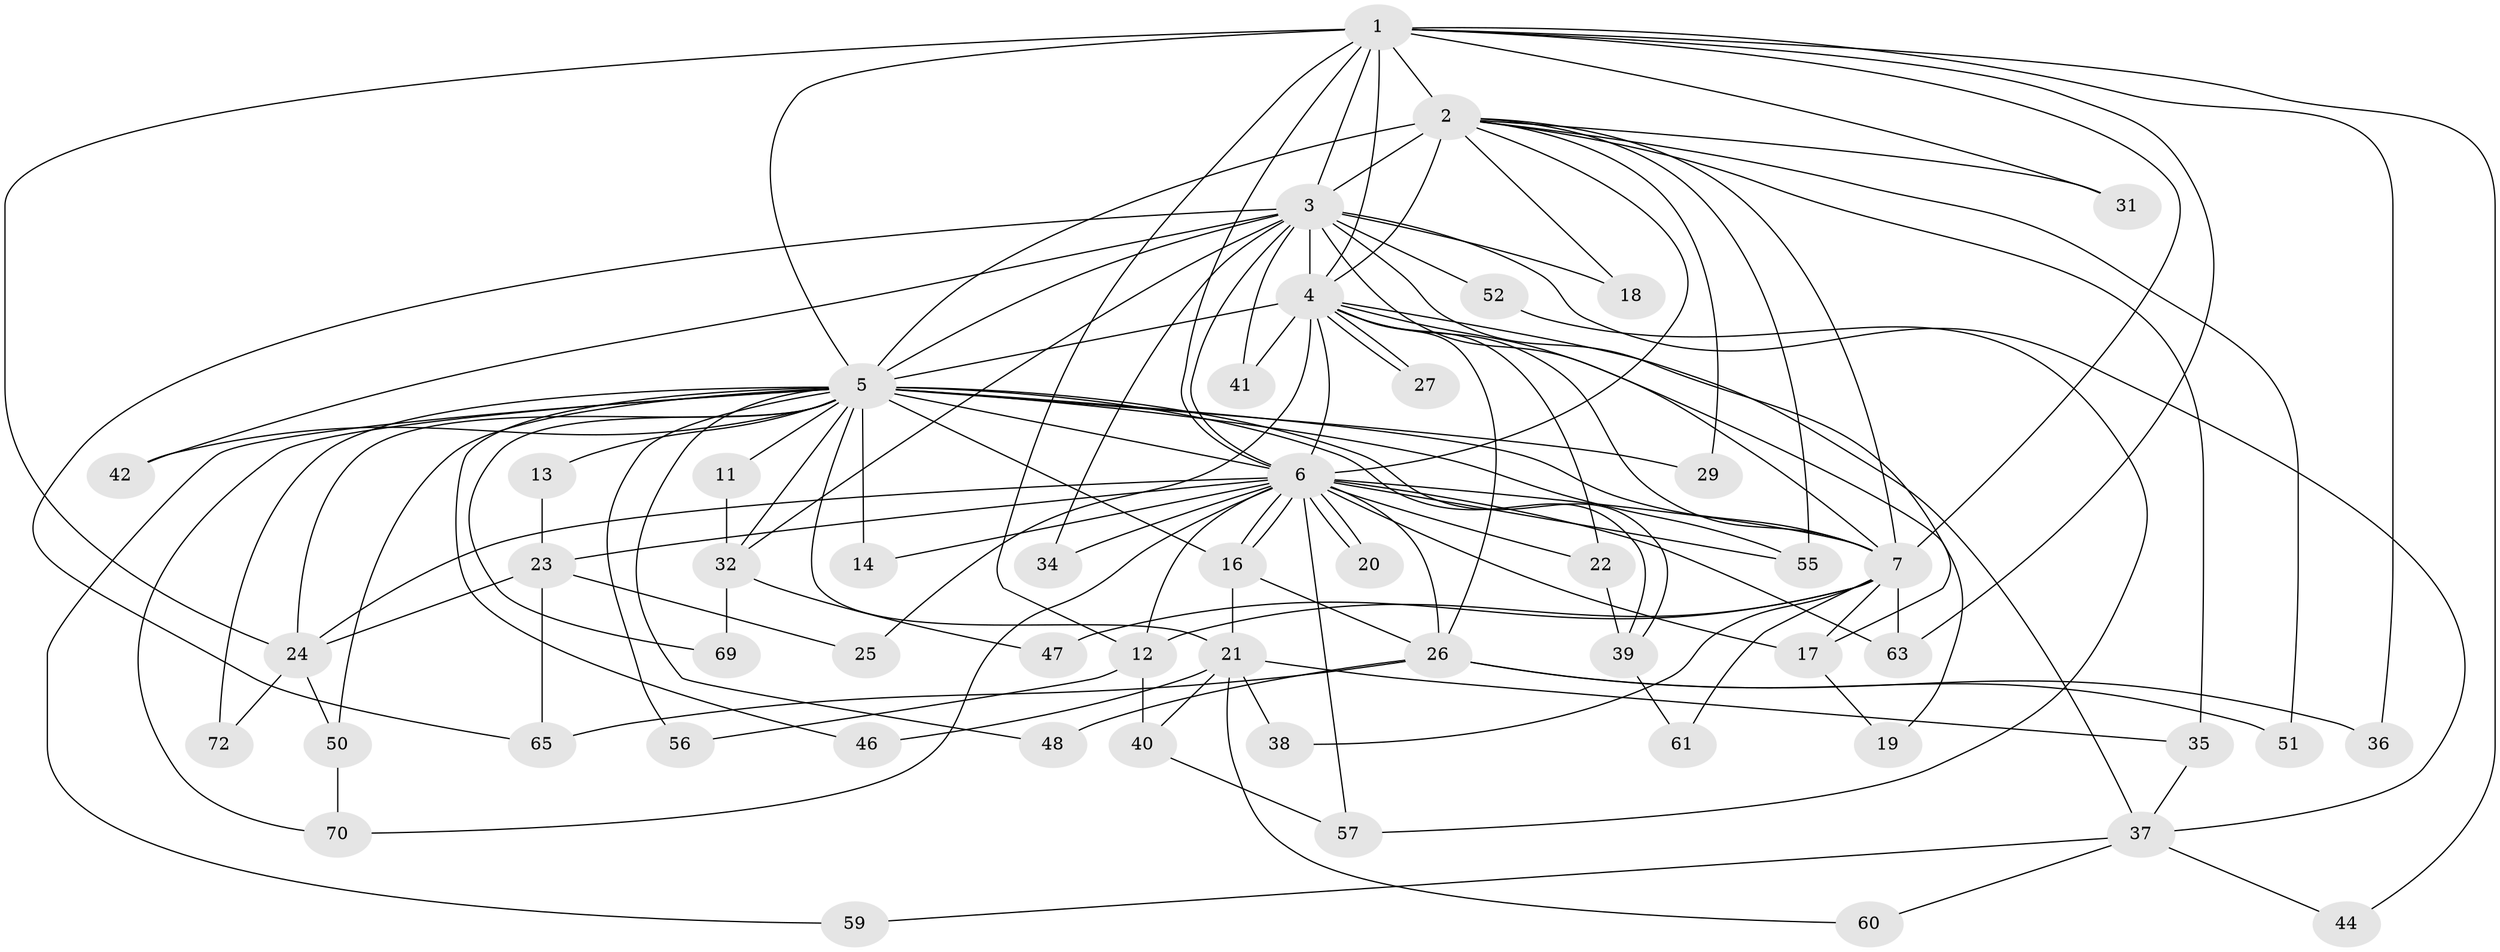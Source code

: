 // Generated by graph-tools (version 1.1) at 2025/23/03/03/25 07:23:39]
// undirected, 53 vertices, 124 edges
graph export_dot {
graph [start="1"]
  node [color=gray90,style=filled];
  1 [super="+68"];
  2 [super="+9"];
  3 [super="+10"];
  4 [super="+15"];
  5 [super="+8"];
  6 [super="+45"];
  7 [super="+58"];
  11;
  12 [super="+54"];
  13;
  14;
  16 [super="+74"];
  17 [super="+62"];
  18;
  19;
  20;
  21 [super="+73"];
  22 [super="+49"];
  23 [super="+30"];
  24 [super="+43"];
  25;
  26 [super="+28"];
  27;
  29;
  31;
  32 [super="+33"];
  34;
  35;
  36;
  37 [super="+53"];
  38;
  39;
  40;
  41;
  42;
  44;
  46;
  47;
  48;
  50;
  51;
  52;
  55 [super="+66"];
  56;
  57 [super="+64"];
  59;
  60;
  61;
  63;
  65 [super="+67"];
  69;
  70 [super="+71"];
  72;
  1 -- 2 [weight=2];
  1 -- 3 [weight=2];
  1 -- 4;
  1 -- 5 [weight=2];
  1 -- 6;
  1 -- 7;
  1 -- 12;
  1 -- 31;
  1 -- 36;
  1 -- 44;
  1 -- 24;
  1 -- 63;
  2 -- 3 [weight=4];
  2 -- 4 [weight=2];
  2 -- 5 [weight=4];
  2 -- 6 [weight=3];
  2 -- 7 [weight=2];
  2 -- 18;
  2 -- 29;
  2 -- 31;
  2 -- 35;
  2 -- 51;
  2 -- 55;
  3 -- 4 [weight=2];
  3 -- 5 [weight=4];
  3 -- 6 [weight=2];
  3 -- 7 [weight=2];
  3 -- 18;
  3 -- 37;
  3 -- 41;
  3 -- 42;
  3 -- 52 [weight=2];
  3 -- 65;
  3 -- 34;
  3 -- 17;
  3 -- 32;
  4 -- 5 [weight=2];
  4 -- 6 [weight=2];
  4 -- 7;
  4 -- 19;
  4 -- 22;
  4 -- 25;
  4 -- 27;
  4 -- 27;
  4 -- 41;
  4 -- 26;
  4 -- 37;
  5 -- 6 [weight=2];
  5 -- 7 [weight=3];
  5 -- 11 [weight=2];
  5 -- 13 [weight=2];
  5 -- 39;
  5 -- 39;
  5 -- 50;
  5 -- 56;
  5 -- 72;
  5 -- 69;
  5 -- 70;
  5 -- 14;
  5 -- 16;
  5 -- 21;
  5 -- 24;
  5 -- 29;
  5 -- 32;
  5 -- 42;
  5 -- 46;
  5 -- 48;
  5 -- 55;
  5 -- 59;
  6 -- 7;
  6 -- 14;
  6 -- 16;
  6 -- 16;
  6 -- 17;
  6 -- 20;
  6 -- 20;
  6 -- 22;
  6 -- 23;
  6 -- 24;
  6 -- 26;
  6 -- 34;
  6 -- 55;
  6 -- 57;
  6 -- 63;
  6 -- 70;
  6 -- 12;
  7 -- 12;
  7 -- 38;
  7 -- 47;
  7 -- 61;
  7 -- 63;
  7 -- 17;
  11 -- 32;
  12 -- 40;
  12 -- 56;
  13 -- 23;
  16 -- 21 [weight=2];
  16 -- 26;
  17 -- 19;
  21 -- 35;
  21 -- 38;
  21 -- 40;
  21 -- 46;
  21 -- 60;
  22 -- 39;
  23 -- 25;
  23 -- 65;
  23 -- 24;
  24 -- 72;
  24 -- 50;
  26 -- 51;
  26 -- 65;
  26 -- 48;
  26 -- 36;
  32 -- 47;
  32 -- 69;
  35 -- 37;
  37 -- 44;
  37 -- 59;
  37 -- 60;
  39 -- 61;
  40 -- 57;
  50 -- 70;
  52 -- 57;
}
